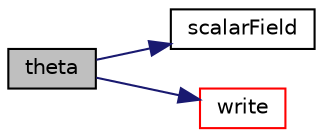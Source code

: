 digraph "theta"
{
  bgcolor="transparent";
  edge [fontname="Helvetica",fontsize="10",labelfontname="Helvetica",labelfontsize="10"];
  node [fontname="Helvetica",fontsize="10",shape=record];
  rankdir="LR";
  Node41 [label="theta",height=0.2,width=0.4,color="black", fillcolor="grey75", style="filled", fontcolor="black"];
  Node41 -> Node42 [color="midnightblue",fontsize="10",style="solid",fontname="Helvetica"];
  Node42 [label="scalarField",height=0.2,width=0.4,color="black",URL="$a19442.html#afcd8855c276a98ae9604b35c8fb5b81e"];
  Node41 -> Node43 [color="midnightblue",fontsize="10",style="solid",fontname="Helvetica"];
  Node43 [label="write",height=0.2,width=0.4,color="red",URL="$a31897.html#a293fdfec8bdfbd5c3913ab4c9f3454ff",tooltip="Write. "];
}
